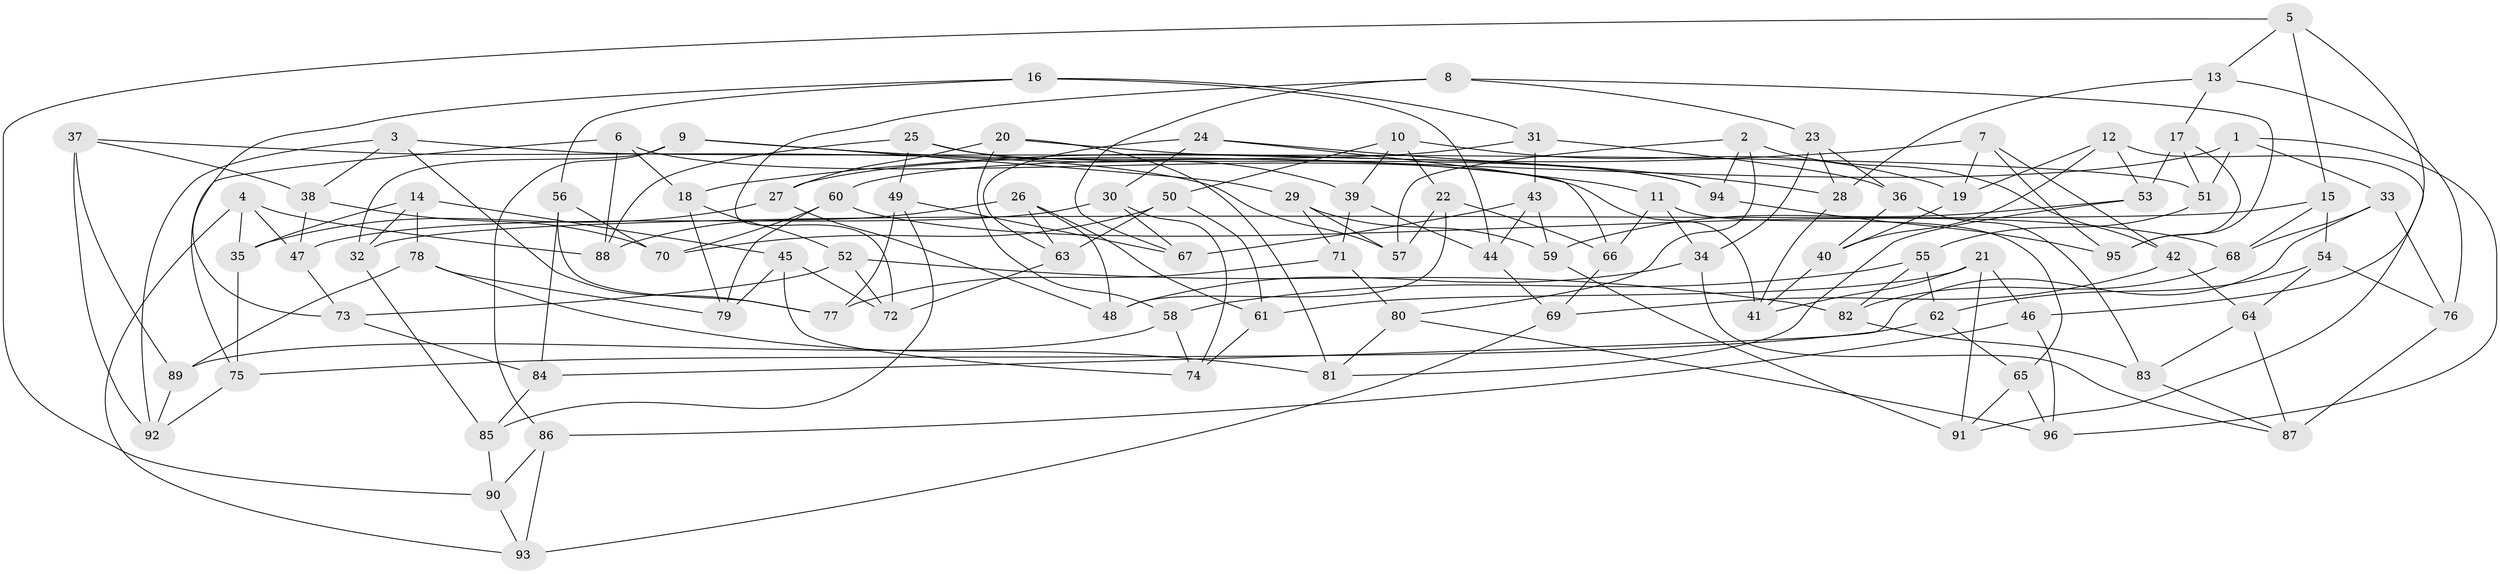 // coarse degree distribution, {4: 0.3559322033898305, 6: 0.576271186440678, 5: 0.03389830508474576, 3: 0.03389830508474576}
// Generated by graph-tools (version 1.1) at 2025/24/03/03/25 07:24:29]
// undirected, 96 vertices, 192 edges
graph export_dot {
graph [start="1"]
  node [color=gray90,style=filled];
  1;
  2;
  3;
  4;
  5;
  6;
  7;
  8;
  9;
  10;
  11;
  12;
  13;
  14;
  15;
  16;
  17;
  18;
  19;
  20;
  21;
  22;
  23;
  24;
  25;
  26;
  27;
  28;
  29;
  30;
  31;
  32;
  33;
  34;
  35;
  36;
  37;
  38;
  39;
  40;
  41;
  42;
  43;
  44;
  45;
  46;
  47;
  48;
  49;
  50;
  51;
  52;
  53;
  54;
  55;
  56;
  57;
  58;
  59;
  60;
  61;
  62;
  63;
  64;
  65;
  66;
  67;
  68;
  69;
  70;
  71;
  72;
  73;
  74;
  75;
  76;
  77;
  78;
  79;
  80;
  81;
  82;
  83;
  84;
  85;
  86;
  87;
  88;
  89;
  90;
  91;
  92;
  93;
  94;
  95;
  96;
  1 -- 96;
  1 -- 27;
  1 -- 51;
  1 -- 33;
  2 -- 80;
  2 -- 42;
  2 -- 94;
  2 -- 57;
  3 -- 92;
  3 -- 77;
  3 -- 51;
  3 -- 38;
  4 -- 47;
  4 -- 88;
  4 -- 93;
  4 -- 35;
  5 -- 90;
  5 -- 13;
  5 -- 15;
  5 -- 46;
  6 -- 41;
  6 -- 18;
  6 -- 75;
  6 -- 88;
  7 -- 42;
  7 -- 18;
  7 -- 95;
  7 -- 19;
  8 -- 23;
  8 -- 67;
  8 -- 72;
  8 -- 95;
  9 -- 11;
  9 -- 32;
  9 -- 86;
  9 -- 29;
  10 -- 22;
  10 -- 50;
  10 -- 19;
  10 -- 39;
  11 -- 34;
  11 -- 66;
  11 -- 65;
  12 -- 91;
  12 -- 53;
  12 -- 40;
  12 -- 19;
  13 -- 17;
  13 -- 76;
  13 -- 28;
  14 -- 78;
  14 -- 32;
  14 -- 35;
  14 -- 45;
  15 -- 68;
  15 -- 32;
  15 -- 54;
  16 -- 44;
  16 -- 73;
  16 -- 31;
  16 -- 56;
  17 -- 53;
  17 -- 95;
  17 -- 51;
  18 -- 79;
  18 -- 52;
  19 -- 40;
  20 -- 58;
  20 -- 94;
  20 -- 81;
  20 -- 27;
  21 -- 91;
  21 -- 61;
  21 -- 41;
  21 -- 46;
  22 -- 66;
  22 -- 48;
  22 -- 57;
  23 -- 36;
  23 -- 28;
  23 -- 34;
  24 -- 30;
  24 -- 63;
  24 -- 28;
  24 -- 66;
  25 -- 94;
  25 -- 49;
  25 -- 88;
  25 -- 39;
  26 -- 88;
  26 -- 61;
  26 -- 48;
  26 -- 63;
  27 -- 48;
  27 -- 35;
  28 -- 41;
  29 -- 71;
  29 -- 59;
  29 -- 57;
  30 -- 67;
  30 -- 47;
  30 -- 74;
  31 -- 36;
  31 -- 43;
  31 -- 60;
  32 -- 85;
  33 -- 76;
  33 -- 84;
  33 -- 68;
  34 -- 48;
  34 -- 87;
  35 -- 75;
  36 -- 40;
  36 -- 83;
  37 -- 89;
  37 -- 92;
  37 -- 38;
  37 -- 57;
  38 -- 70;
  38 -- 47;
  39 -- 44;
  39 -- 71;
  40 -- 41;
  42 -- 69;
  42 -- 64;
  43 -- 67;
  43 -- 59;
  43 -- 44;
  44 -- 69;
  45 -- 79;
  45 -- 74;
  45 -- 72;
  46 -- 96;
  46 -- 86;
  47 -- 73;
  49 -- 77;
  49 -- 67;
  49 -- 85;
  50 -- 63;
  50 -- 70;
  50 -- 61;
  51 -- 55;
  52 -- 82;
  52 -- 73;
  52 -- 72;
  53 -- 81;
  53 -- 59;
  54 -- 76;
  54 -- 64;
  54 -- 62;
  55 -- 62;
  55 -- 58;
  55 -- 82;
  56 -- 70;
  56 -- 84;
  56 -- 77;
  58 -- 89;
  58 -- 74;
  59 -- 91;
  60 -- 79;
  60 -- 70;
  60 -- 68;
  61 -- 74;
  62 -- 65;
  62 -- 75;
  63 -- 72;
  64 -- 87;
  64 -- 83;
  65 -- 96;
  65 -- 91;
  66 -- 69;
  68 -- 82;
  69 -- 93;
  71 -- 77;
  71 -- 80;
  73 -- 84;
  75 -- 92;
  76 -- 87;
  78 -- 81;
  78 -- 79;
  78 -- 89;
  80 -- 81;
  80 -- 96;
  82 -- 83;
  83 -- 87;
  84 -- 85;
  85 -- 90;
  86 -- 93;
  86 -- 90;
  89 -- 92;
  90 -- 93;
  94 -- 95;
}

